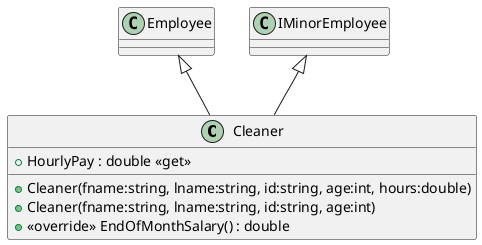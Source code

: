 @startuml
class Cleaner {
    + HourlyPay : double <<get>>
    + Cleaner(fname:string, lname:string, id:string, age:int, hours:double)
    + Cleaner(fname:string, lname:string, id:string, age:int)
    + <<override>> EndOfMonthSalary() : double
}
Employee <|-- Cleaner
IMinorEmployee <|-- Cleaner
@enduml
